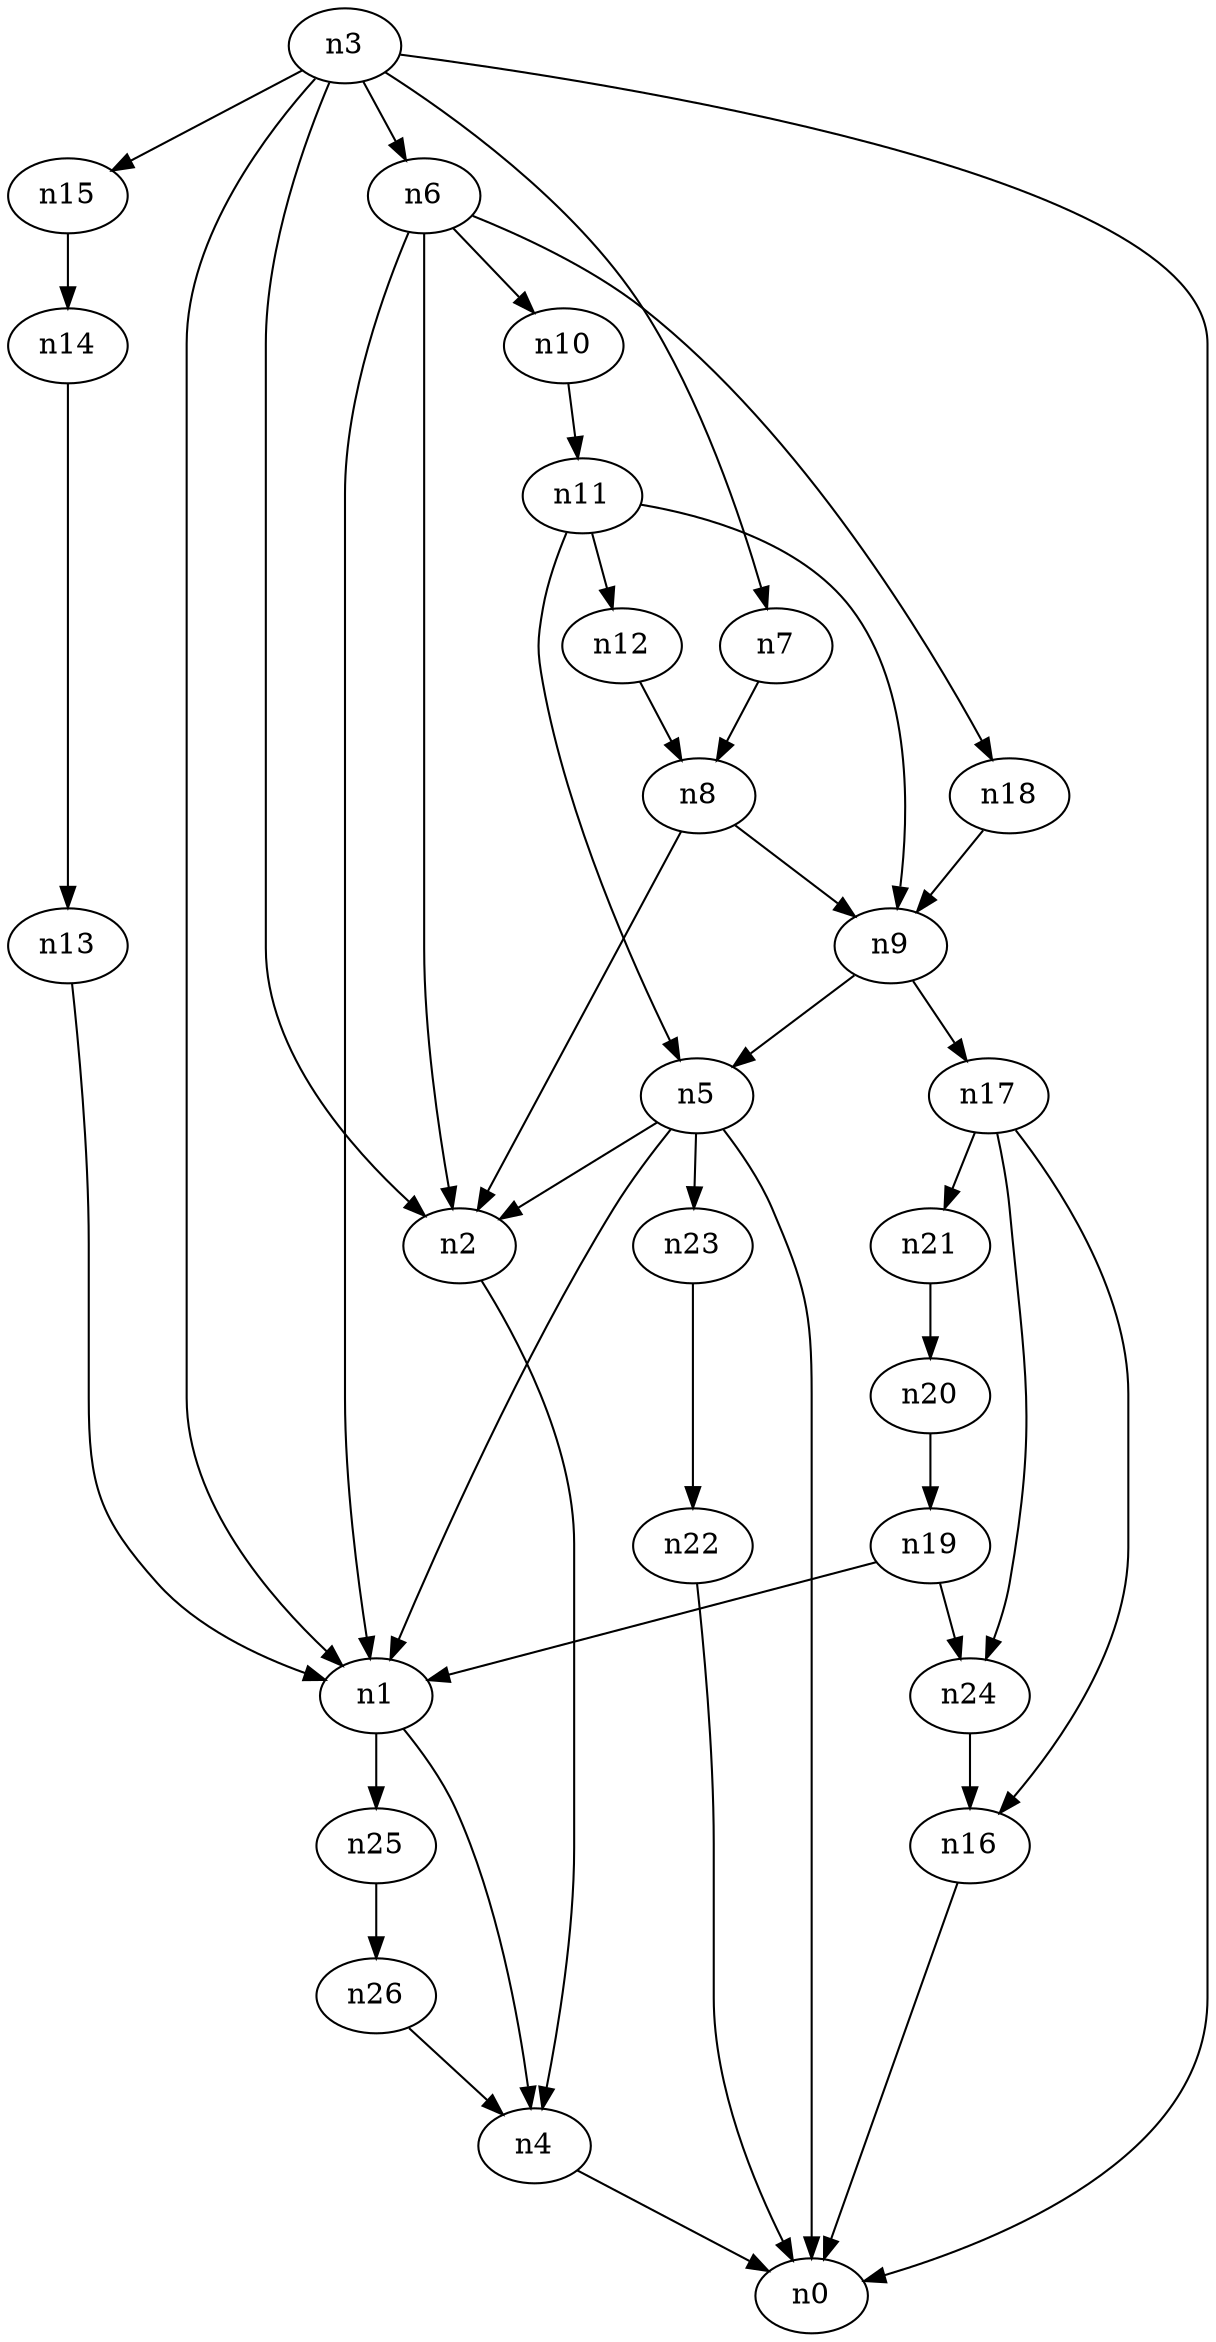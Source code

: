 digraph G {
	n1 -> n4	 [_graphml_id=e4];
	n1 -> n25	 [_graphml_id=e42];
	n2 -> n4	 [_graphml_id=e7];
	n3 -> n0	 [_graphml_id=e0];
	n3 -> n1	 [_graphml_id=e3];
	n3 -> n2	 [_graphml_id=e6];
	n3 -> n6	 [_graphml_id=e11];
	n3 -> n7	 [_graphml_id=e12];
	n3 -> n15	 [_graphml_id=e25];
	n4 -> n0	 [_graphml_id=e1];
	n5 -> n0	 [_graphml_id=e2];
	n5 -> n1	 [_graphml_id=e5];
	n5 -> n2	 [_graphml_id=e8];
	n5 -> n23	 [_graphml_id=e38];
	n6 -> n1	 [_graphml_id=e9];
	n6 -> n2	 [_graphml_id=e10];
	n6 -> n10	 [_graphml_id=e16];
	n6 -> n18	 [_graphml_id=e30];
	n7 -> n8	 [_graphml_id=e13];
	n8 -> n2	 [_graphml_id=e21];
	n8 -> n9	 [_graphml_id=e14];
	n9 -> n5	 [_graphml_id=e15];
	n9 -> n17	 [_graphml_id=e28];
	n10 -> n11	 [_graphml_id=e17];
	n11 -> n5	 [_graphml_id=e18];
	n11 -> n9	 [_graphml_id=e31];
	n11 -> n12	 [_graphml_id=e19];
	n12 -> n8	 [_graphml_id=e20];
	n13 -> n1	 [_graphml_id=e22];
	n14 -> n13	 [_graphml_id=e23];
	n15 -> n14	 [_graphml_id=e24];
	n16 -> n0	 [_graphml_id=e26];
	n17 -> n16	 [_graphml_id=e27];
	n17 -> n21	 [_graphml_id=e35];
	n17 -> n24	 [_graphml_id=e41];
	n18 -> n9	 [_graphml_id=e29];
	n19 -> n1	 [_graphml_id=e32];
	n19 -> n24	 [_graphml_id=e39];
	n20 -> n19	 [_graphml_id=e33];
	n21 -> n20	 [_graphml_id=e34];
	n22 -> n0	 [_graphml_id=e36];
	n23 -> n22	 [_graphml_id=e37];
	n24 -> n16	 [_graphml_id=e40];
	n25 -> n26	 [_graphml_id=e43];
	n26 -> n4	 [_graphml_id=e44];
}

